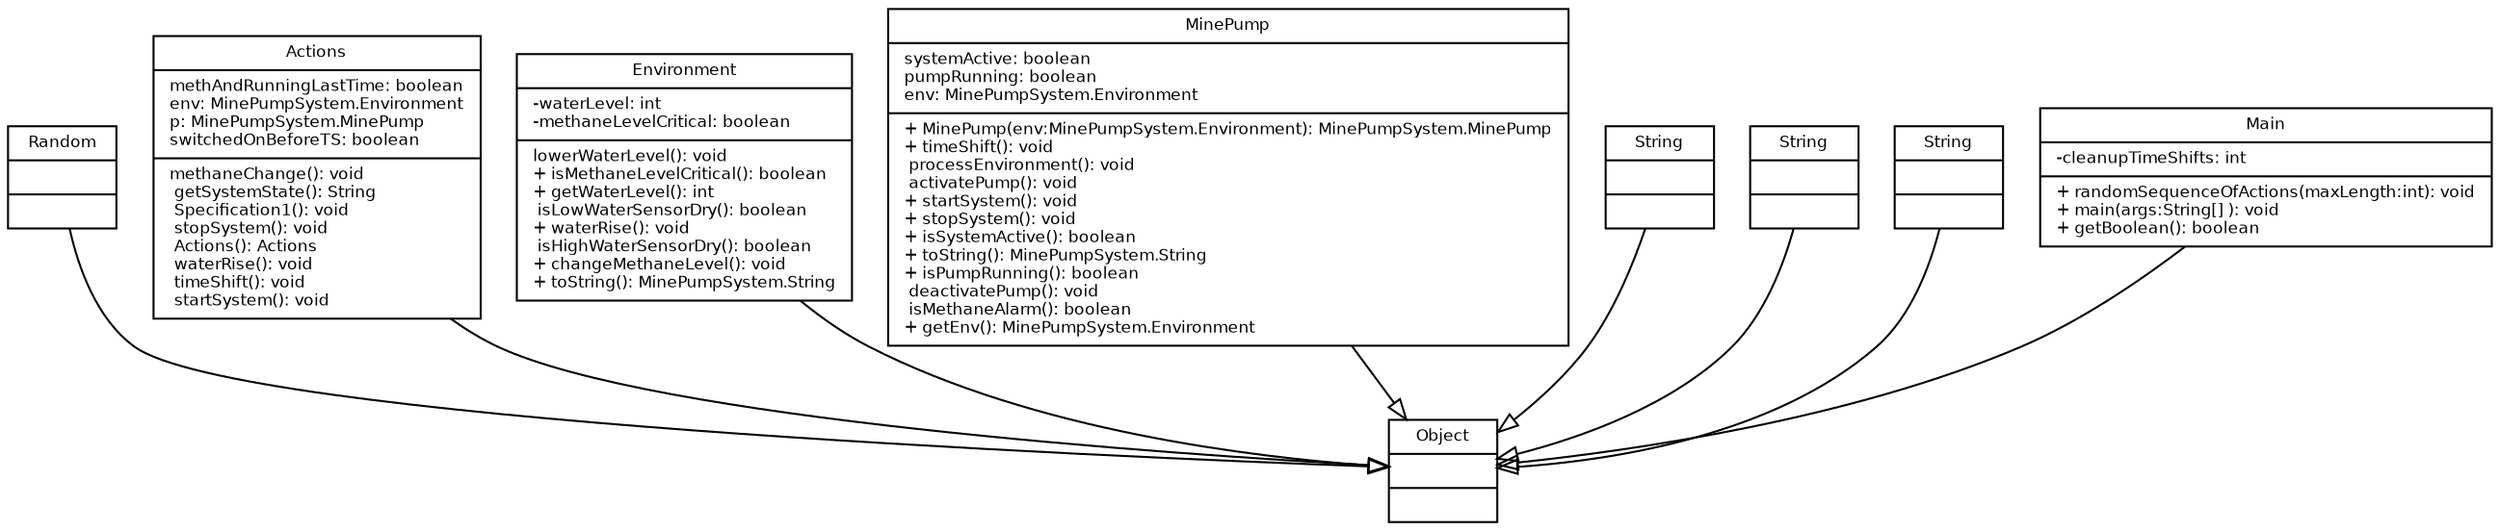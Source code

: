 digraph TypeHierarchy { 
        fontname = "Bitstream Vera Sans"
        fontsize = 8

        node [
                  fontname = "Bitstream Vera Sans"
                  fontsize = 8
                  shape = "record"
        ]

        edge [
                  fontname = "Bitstream Vera Sans"
                  fontsize = 8
        ]

        Random [
                  label = "{Random||}"
        ]

        Actions [
                  label = "{Actions|methAndRunningLastTime: boolean\lenv: MinePumpSystem.Environment\lp: MinePumpSystem.MinePump\lswitchedOnBeforeTS: boolean\l| methaneChange(): void\l getSystemState(): String\l Specification1(): void\l stopSystem(): void\l Actions(): Actions\l waterRise(): void\l timeShift(): void\l startSystem(): void\l}"
        ]

        MinePumpSystem_Environment [
                  label = "{Environment|-waterLevel: int\l-methaneLevelCritical: boolean\l| lowerWaterLevel(): void\l+ isMethaneLevelCritical(): boolean\l+ getWaterLevel(): int\l isLowWaterSensorDry(): boolean\l+ waterRise(): void\l isHighWaterSensorDry(): boolean\l+ changeMethaneLevel(): void\l+ toString(): MinePumpSystem.String\l}"
        ]

        MinePumpSystem_MinePump [
                  label = "{MinePump|systemActive: boolean\lpumpRunning: boolean\lenv: MinePumpSystem.Environment\l|+ MinePump(env:MinePumpSystem.Environment): MinePumpSystem.MinePump\l+ timeShift(): void\l processEnvironment(): void\l activatePump(): void\l+ startSystem(): void\l+ stopSystem(): void\l+ isSystemActive(): boolean\l+ toString(): MinePumpSystem.String\l+ isPumpRunning(): boolean\l deactivatePump(): void\l isMethaneAlarm(): boolean\l+ getEnv(): MinePumpSystem.Environment\l}"
        ]

        String [
                  label = "{String||}"
        ]

        java_lang_String [
                  label = "{String||}"
        ]

        java_lang_Object [
                  label = "{Object||}"
        ]

        MinePumpSystem_String [
                  label = "{String||}"
        ]

        Main [
                  label = "{Main|-cleanupTimeShifts: int\l|+ randomSequenceOfActions(maxLength:int): void\l+ main(args:String[] ): void\l+ getBoolean(): boolean\l}"
        ]

        edge [
                  arrowhead = "empty"
                  style = "solid"
                  arrowtail = "none"
        ]

        Random -> java_lang_Object
        Actions -> java_lang_Object
        MinePumpSystem_Environment -> java_lang_Object
        MinePumpSystem_MinePump -> java_lang_Object
        String -> java_lang_Object
        java_lang_String -> java_lang_Object
        MinePumpSystem_String -> java_lang_Object
        Main -> java_lang_Object
        edge [
                  arrowhead = "empty"
                  style = "dashed"
                  arrowtail = "none"
        ]

        edge [
                  arrowhead = "normal"
                  style = "solid"
                  arrowtail = "odot"
        ]

}